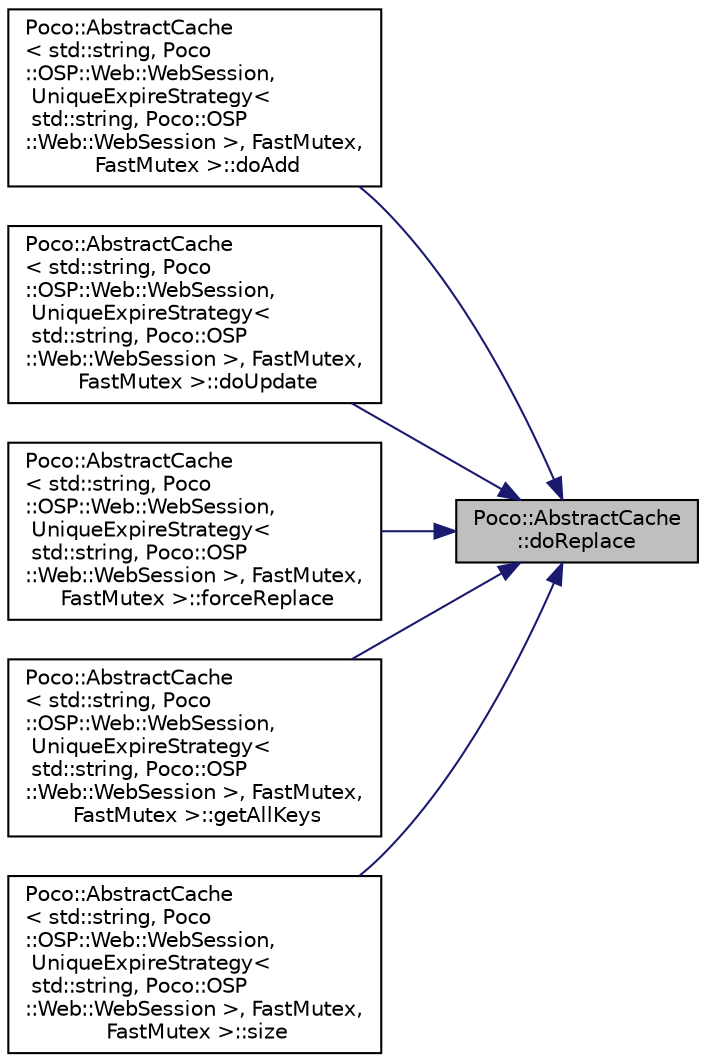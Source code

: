 digraph "Poco::AbstractCache::doReplace"
{
 // LATEX_PDF_SIZE
  edge [fontname="Helvetica",fontsize="10",labelfontname="Helvetica",labelfontsize="10"];
  node [fontname="Helvetica",fontsize="10",shape=record];
  rankdir="RL";
  Node1 [label="Poco::AbstractCache\l::doReplace",height=0.2,width=0.4,color="black", fillcolor="grey75", style="filled", fontcolor="black",tooltip=" "];
  Node1 -> Node2 [dir="back",color="midnightblue",fontsize="10",style="solid",fontname="Helvetica"];
  Node2 [label="Poco::AbstractCache\l\< std::string, Poco\l::OSP::Web::WebSession,\l UniqueExpireStrategy\<\l std::string, Poco::OSP\l::Web::WebSession \>, FastMutex,\l FastMutex \>::doAdd",height=0.2,width=0.4,color="black", fillcolor="white", style="filled",URL="$classPoco_1_1AbstractCache.html#af9a03842b3131fb513f3c52d2b124705",tooltip=" "];
  Node1 -> Node3 [dir="back",color="midnightblue",fontsize="10",style="solid",fontname="Helvetica"];
  Node3 [label="Poco::AbstractCache\l\< std::string, Poco\l::OSP::Web::WebSession,\l UniqueExpireStrategy\<\l std::string, Poco::OSP\l::Web::WebSession \>, FastMutex,\l FastMutex \>::doUpdate",height=0.2,width=0.4,color="black", fillcolor="white", style="filled",URL="$classPoco_1_1AbstractCache.html#a83a640c9a3be9709cadb7b0e45540ec4",tooltip=" "];
  Node1 -> Node4 [dir="back",color="midnightblue",fontsize="10",style="solid",fontname="Helvetica"];
  Node4 [label="Poco::AbstractCache\l\< std::string, Poco\l::OSP::Web::WebSession,\l UniqueExpireStrategy\<\l std::string, Poco::OSP\l::Web::WebSession \>, FastMutex,\l FastMutex \>::forceReplace",height=0.2,width=0.4,color="black", fillcolor="white", style="filled",URL="$classPoco_1_1AbstractCache.html#a428e64599e2c4f1d90b5fc117a39f6f5",tooltip=" "];
  Node1 -> Node5 [dir="back",color="midnightblue",fontsize="10",style="solid",fontname="Helvetica"];
  Node5 [label="Poco::AbstractCache\l\< std::string, Poco\l::OSP::Web::WebSession,\l UniqueExpireStrategy\<\l std::string, Poco::OSP\l::Web::WebSession \>, FastMutex,\l FastMutex \>::getAllKeys",height=0.2,width=0.4,color="black", fillcolor="white", style="filled",URL="$classPoco_1_1AbstractCache.html#a1679e8f78520a9164e57410763df3a6b",tooltip="Returns a copy of all keys stored in the cache."];
  Node1 -> Node6 [dir="back",color="midnightblue",fontsize="10",style="solid",fontname="Helvetica"];
  Node6 [label="Poco::AbstractCache\l\< std::string, Poco\l::OSP::Web::WebSession,\l UniqueExpireStrategy\<\l std::string, Poco::OSP\l::Web::WebSession \>, FastMutex,\l FastMutex \>::size",height=0.2,width=0.4,color="black", fillcolor="white", style="filled",URL="$classPoco_1_1AbstractCache.html#a8c680a8d18da5455bc26687a0ee42aed",tooltip="Returns the number of cached elements."];
}

